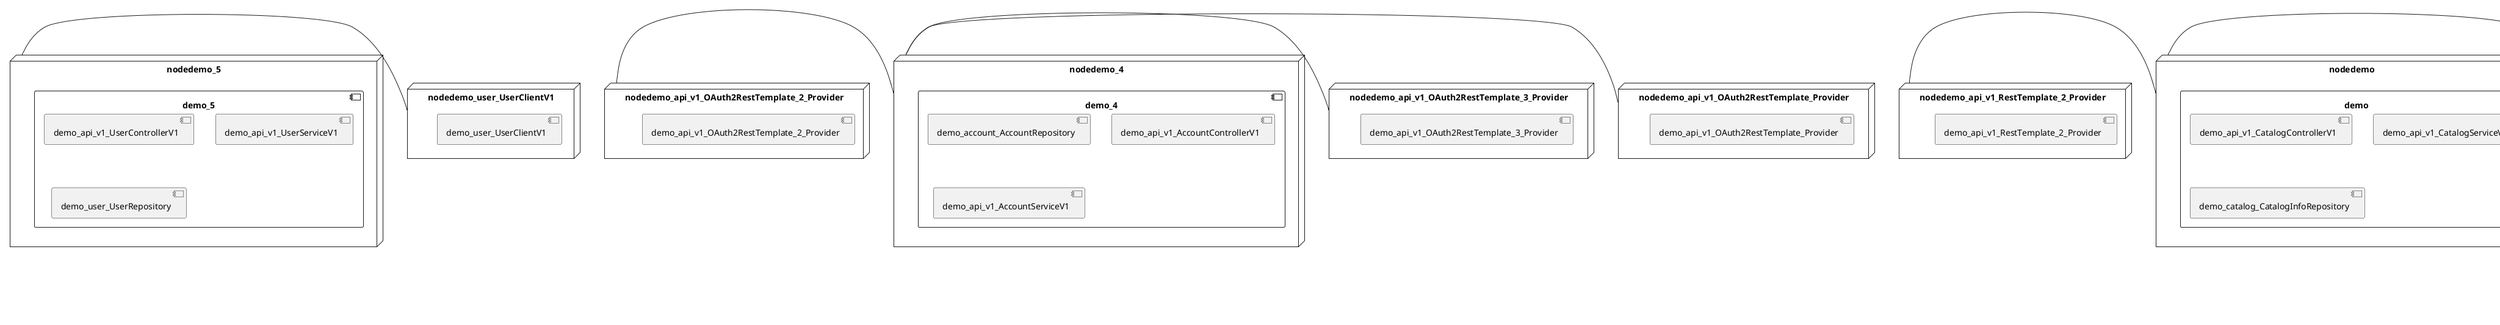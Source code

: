 @startuml
skinparam fixCircleLabelOverlapping true
skinparam componentStyle uml2
node nodedemo {
component demo {
[demo_api_v1_CatalogControllerV1] [[kbastani-spring-cloud-event-sourcing-example.system#_DjgxhLtWEe-xm4zWUNcgiA]]
[demo_api_v1_CatalogServiceV1] [[kbastani-spring-cloud-event-sourcing-example.system#_DjgxhLtWEe-xm4zWUNcgiA]]
[demo_catalog_CatalogInfoRepository] [[kbastani-spring-cloud-event-sourcing-example.system#_DjgxhLtWEe-xm4zWUNcgiA]]
}
}
node nodedemo_2 {
component demo_2 {
[demo_api_v1_ShoppingCartControllerV1] [[kbastani-spring-cloud-event-sourcing-example.system#_DjgxhLtWEe-xm4zWUNcgiA]]
[demo_api_v1_ShoppingCartServiceV1] [[kbastani-spring-cloud-event-sourcing-example.system#_DjgxhLtWEe-xm4zWUNcgiA]]
[demo_cart_CartEventRepository] [[kbastani-spring-cloud-event-sourcing-example.system#_DjgxhLtWEe-xm4zWUNcgiA]]
}
}
node nodedemo_3 {
component demo_3 {
[demo_UserController] [[kbastani-spring-cloud-event-sourcing-example.system#_DjgxhLtWEe-xm4zWUNcgiA]]
[demo_UserRepository] [[kbastani-spring-cloud-event-sourcing-example.system#_DjgxhLtWEe-xm4zWUNcgiA]]
[demo_UserService] [[kbastani-spring-cloud-event-sourcing-example.system#_DjgxhLtWEe-xm4zWUNcgiA]]
[demo_login_UserController] [[kbastani-spring-cloud-event-sourcing-example.system#_DjgxhLtWEe-xm4zWUNcgiA]]
}
}
node nodedemo_4 {
component demo_4 {
[demo_account_AccountRepository] [[kbastani-spring-cloud-event-sourcing-example.system#_DjgxhLtWEe-xm4zWUNcgiA]]
[demo_api_v1_AccountControllerV1] [[kbastani-spring-cloud-event-sourcing-example.system#_DjgxhLtWEe-xm4zWUNcgiA]]
[demo_api_v1_AccountServiceV1] [[kbastani-spring-cloud-event-sourcing-example.system#_DjgxhLtWEe-xm4zWUNcgiA]]
}
}
node nodedemo_5 {
component demo_5 {
[demo_api_v1_UserControllerV1] [[kbastani-spring-cloud-event-sourcing-example.system#_DjgxhLtWEe-xm4zWUNcgiA]]
[demo_api_v1_UserServiceV1] [[kbastani-spring-cloud-event-sourcing-example.system#_DjgxhLtWEe-xm4zWUNcgiA]]
[demo_user_UserRepository] [[kbastani-spring-cloud-event-sourcing-example.system#_DjgxhLtWEe-xm4zWUNcgiA]]
}
}
node nodedemo_6 {
component demo_6 {
[DatabaseInitializer] [[kbastani-spring-cloud-event-sourcing-example.system#_DjgxhLtWEe-xm4zWUNcgiA]]
[demo_api_v1_OrderControllerV1] [[kbastani-spring-cloud-event-sourcing-example.system#_DjgxhLtWEe-xm4zWUNcgiA]]
[demo_api_v1_OrderServiceV1] [[kbastani-spring-cloud-event-sourcing-example.system#_DjgxhLtWEe-xm4zWUNcgiA]]
[demo_config_DatabaseInitializer] [[kbastani-spring-cloud-event-sourcing-example.system#_DjgxhLtWEe-xm4zWUNcgiA]]
[demo_invoice_InvoiceRepository] [[kbastani-spring-cloud-event-sourcing-example.system#_DjgxhLtWEe-xm4zWUNcgiA]]
[demo_order_OrderEventRepository] [[kbastani-spring-cloud-event-sourcing-example.system#_DjgxhLtWEe-xm4zWUNcgiA]]
[demo_order_OrderRepository] [[kbastani-spring-cloud-event-sourcing-example.system#_DjgxhLtWEe-xm4zWUNcgiA]]
}
}
node nodedemo_v1 {
component demo_v1 {
[demo_v1_InventoryControllerV1] [[kbastani-spring-cloud-event-sourcing-example.system#_DjgxhLtWEe-xm4zWUNcgiA]]
[demo_v1_InventoryServiceV1] [[kbastani-spring-cloud-event-sourcing-example.system#_DjgxhLtWEe-xm4zWUNcgiA]]
}
}
node nodedemo_api_v1_OAuth2RestTemplate_2_Provider {
[demo_api_v1_OAuth2RestTemplate_2_Provider] [[kbastani-spring-cloud-event-sourcing-example.system#_DjgxhLtWEe-xm4zWUNcgiA]]
}
node nodedemo_api_v1_OAuth2RestTemplate_3_Provider {
[demo_api_v1_OAuth2RestTemplate_3_Provider] [[kbastani-spring-cloud-event-sourcing-example.system#_DjgxhLtWEe-xm4zWUNcgiA]]
}
node nodedemo_api_v1_OAuth2RestTemplate_Provider {
[demo_api_v1_OAuth2RestTemplate_Provider] [[kbastani-spring-cloud-event-sourcing-example.system#_DjgxhLtWEe-xm4zWUNcgiA]]
}
node nodedemo_api_v1_RestTemplate_2_Provider {
[demo_api_v1_RestTemplate_2_Provider] [[kbastani-spring-cloud-event-sourcing-example.system#_DjgxhLtWEe-xm4zWUNcgiA]]
}
node nodedemo_api_v1_RestTemplate_Provider {
[demo_api_v1_RestTemplate_Provider] [[kbastani-spring-cloud-event-sourcing-example.system#_DjgxhLtWEe-xm4zWUNcgiA]]
}
node nodedemo_inventory_InventoryRepository_Provider {
[demo_inventory_InventoryRepository_Provider] [[kbastani-spring-cloud-event-sourcing-example.system#_DjgxhLtWEe-xm4zWUNcgiA]]
}
node nodedemo_login_AuthenticationManager_Provider {
[demo_login_AuthenticationManager_Provider] [[kbastani-spring-cloud-event-sourcing-example.system#_DjgxhLtWEe-xm4zWUNcgiA]]
}
node nodedemo_login_ClientDetailsService_Provider {
[demo_login_ClientDetailsService_Provider] [[kbastani-spring-cloud-event-sourcing-example.system#_DjgxhLtWEe-xm4zWUNcgiA]]
}
node nodedemo_login_HttpSessionSecurityContextRepository_Provider {
[demo_login_HttpSessionSecurityContextRepository_Provider] [[kbastani-spring-cloud-event-sourcing-example.system#_DjgxhLtWEe-xm4zWUNcgiA]]
}
node nodedemo_login_LoginController {
[demo_login_LoginController] [[kbastani-spring-cloud-event-sourcing-example.system#_DjgxhLtWEe-xm4zWUNcgiA]]
}
node nodedemo_product_ProductRepository_Provider {
[demo_product_ProductRepository_Provider] [[kbastani-spring-cloud-event-sourcing-example.system#_DjgxhLtWEe-xm4zWUNcgiA]]
}
node nodedemo_user_UserClientV1 {
[demo_user_UserClientV1] [[kbastani-spring-cloud-event-sourcing-example.system#_DjgxhLtWEe-xm4zWUNcgiA]]
}
node nodedemo_v1_Session_Provider {
[demo_v1_Session_Provider] [[kbastani-spring-cloud-event-sourcing-example.system#_DjgxhLtWEe-xm4zWUNcgiA]]
}
[nodedemo_5] - [nodedemo_user_UserClientV1]
[nodedemo_api_v1_OAuth2RestTemplate_2_Provider] - [nodedemo_4]
[nodedemo_api_v1_OAuth2RestTemplate_3_Provider] - [nodedemo_4]
[nodedemo_api_v1_OAuth2RestTemplate_Provider] - [nodedemo_4]
[nodedemo_api_v1_RestTemplate_2_Provider] - [nodedemo]
[nodedemo_api_v1_RestTemplate_Provider] - [nodedemo]
[nodedemo_inventory_InventoryRepository_Provider] - [nodedemo_v1]
[nodedemo_login_AuthenticationManager_Provider] - [nodedemo_login_LoginController]
[nodedemo_login_ClientDetailsService_Provider] - [nodedemo_login_LoginController]
[nodedemo_login_HttpSessionSecurityContextRepository_Provider] - [nodedemo_login_LoginController]
[nodedemo_product_ProductRepository_Provider] - [nodedemo_v1]
[nodedemo_v1_Session_Provider] - [nodedemo_v1]

@enduml
